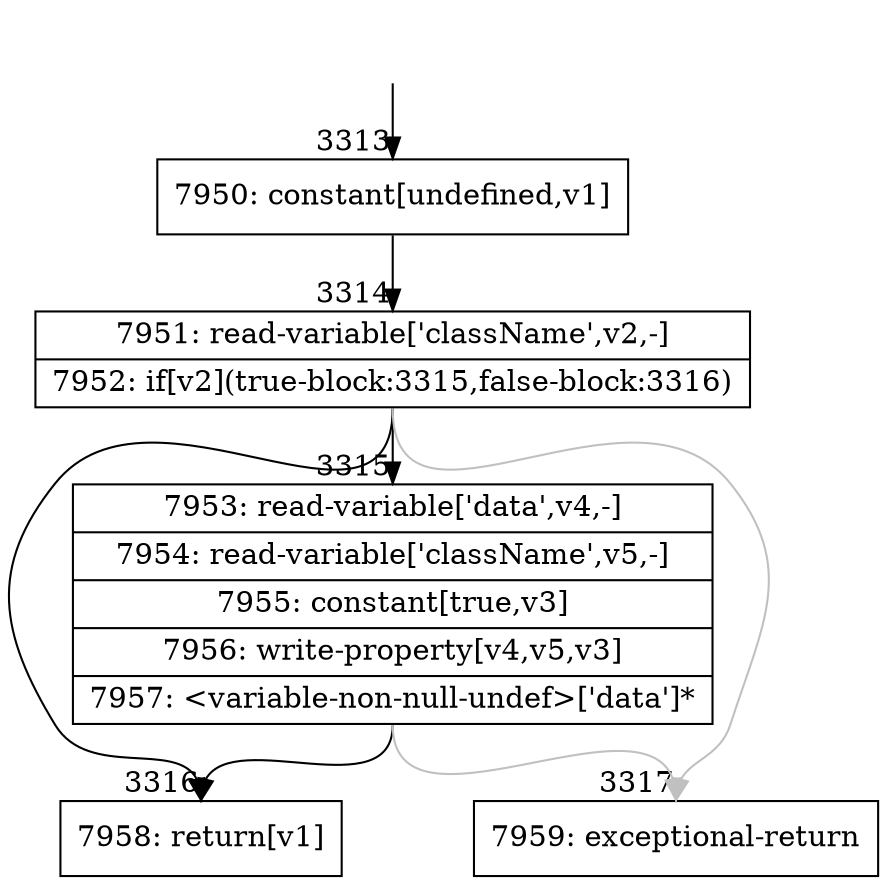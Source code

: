 digraph {
rankdir="TD"
BB_entry274[shape=none,label=""];
BB_entry274 -> BB3313 [tailport=s, headport=n, headlabel="    3313"]
BB3313 [shape=record label="{7950: constant[undefined,v1]}" ] 
BB3313 -> BB3314 [tailport=s, headport=n, headlabel="      3314"]
BB3314 [shape=record label="{7951: read-variable['className',v2,-]|7952: if[v2](true-block:3315,false-block:3316)}" ] 
BB3314 -> BB3315 [tailport=s, headport=n, headlabel="      3315"]
BB3314 -> BB3316 [tailport=s, headport=n, headlabel="      3316"]
BB3314 -> BB3317 [tailport=s, headport=n, color=gray, headlabel="      3317"]
BB3315 [shape=record label="{7953: read-variable['data',v4,-]|7954: read-variable['className',v5,-]|7955: constant[true,v3]|7956: write-property[v4,v5,v3]|7957: \<variable-non-null-undef\>['data']*}" ] 
BB3315 -> BB3316 [tailport=s, headport=n]
BB3315 -> BB3317 [tailport=s, headport=n, color=gray]
BB3316 [shape=record label="{7958: return[v1]}" ] 
BB3317 [shape=record label="{7959: exceptional-return}" ] 
//#$~ 4867
}
